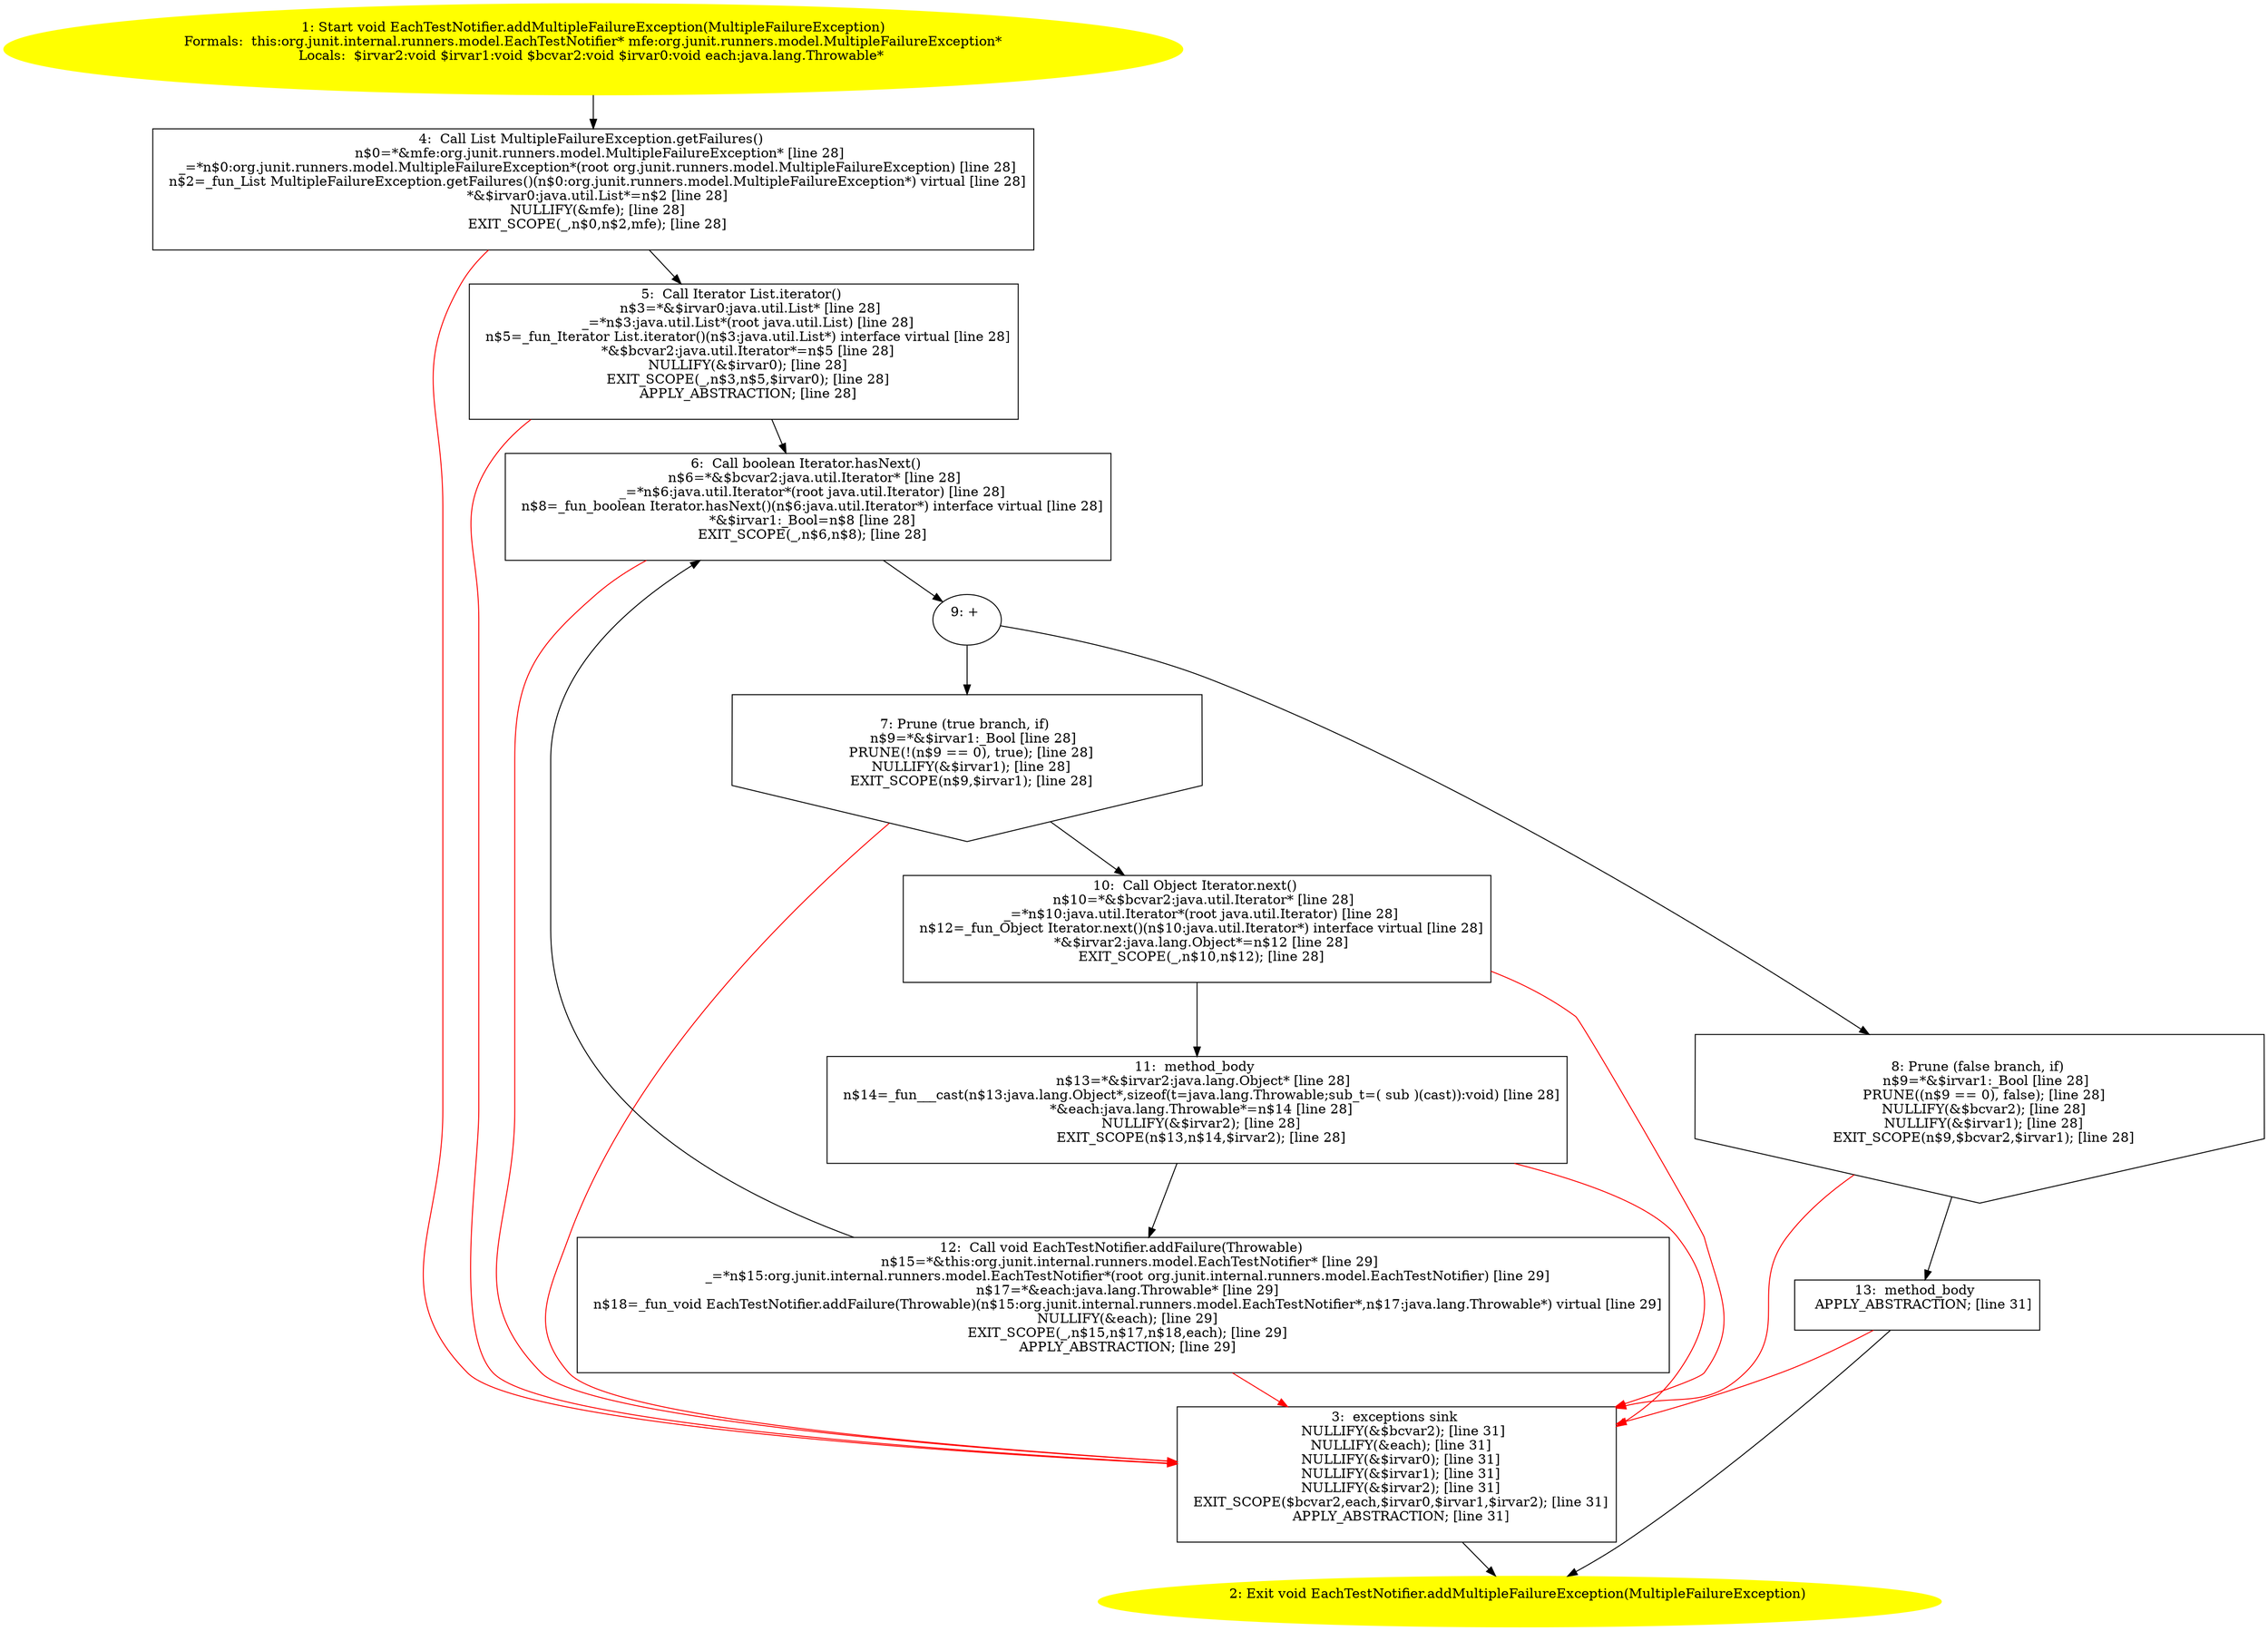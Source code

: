 /* @generated */
digraph cfg {
"org.junit.internal.runners.model.EachTestNotifier.addMultipleFailureException(org.junit.runners.mode.7c550a2fc9b3219cd741c1013d866888_1" [label="1: Start void EachTestNotifier.addMultipleFailureException(MultipleFailureException)\nFormals:  this:org.junit.internal.runners.model.EachTestNotifier* mfe:org.junit.runners.model.MultipleFailureException*\nLocals:  $irvar2:void $irvar1:void $bcvar2:void $irvar0:void each:java.lang.Throwable* \n  " color=yellow style=filled]
	

	 "org.junit.internal.runners.model.EachTestNotifier.addMultipleFailureException(org.junit.runners.mode.7c550a2fc9b3219cd741c1013d866888_1" -> "org.junit.internal.runners.model.EachTestNotifier.addMultipleFailureException(org.junit.runners.mode.7c550a2fc9b3219cd741c1013d866888_4" ;
"org.junit.internal.runners.model.EachTestNotifier.addMultipleFailureException(org.junit.runners.mode.7c550a2fc9b3219cd741c1013d866888_2" [label="2: Exit void EachTestNotifier.addMultipleFailureException(MultipleFailureException) \n  " color=yellow style=filled]
	

"org.junit.internal.runners.model.EachTestNotifier.addMultipleFailureException(org.junit.runners.mode.7c550a2fc9b3219cd741c1013d866888_3" [label="3:  exceptions sink \n   NULLIFY(&$bcvar2); [line 31]\n  NULLIFY(&each); [line 31]\n  NULLIFY(&$irvar0); [line 31]\n  NULLIFY(&$irvar1); [line 31]\n  NULLIFY(&$irvar2); [line 31]\n  EXIT_SCOPE($bcvar2,each,$irvar0,$irvar1,$irvar2); [line 31]\n  APPLY_ABSTRACTION; [line 31]\n " shape="box"]
	

	 "org.junit.internal.runners.model.EachTestNotifier.addMultipleFailureException(org.junit.runners.mode.7c550a2fc9b3219cd741c1013d866888_3" -> "org.junit.internal.runners.model.EachTestNotifier.addMultipleFailureException(org.junit.runners.mode.7c550a2fc9b3219cd741c1013d866888_2" ;
"org.junit.internal.runners.model.EachTestNotifier.addMultipleFailureException(org.junit.runners.mode.7c550a2fc9b3219cd741c1013d866888_4" [label="4:  Call List MultipleFailureException.getFailures() \n   n$0=*&mfe:org.junit.runners.model.MultipleFailureException* [line 28]\n  _=*n$0:org.junit.runners.model.MultipleFailureException*(root org.junit.runners.model.MultipleFailureException) [line 28]\n  n$2=_fun_List MultipleFailureException.getFailures()(n$0:org.junit.runners.model.MultipleFailureException*) virtual [line 28]\n  *&$irvar0:java.util.List*=n$2 [line 28]\n  NULLIFY(&mfe); [line 28]\n  EXIT_SCOPE(_,n$0,n$2,mfe); [line 28]\n " shape="box"]
	

	 "org.junit.internal.runners.model.EachTestNotifier.addMultipleFailureException(org.junit.runners.mode.7c550a2fc9b3219cd741c1013d866888_4" -> "org.junit.internal.runners.model.EachTestNotifier.addMultipleFailureException(org.junit.runners.mode.7c550a2fc9b3219cd741c1013d866888_5" ;
	 "org.junit.internal.runners.model.EachTestNotifier.addMultipleFailureException(org.junit.runners.mode.7c550a2fc9b3219cd741c1013d866888_4" -> "org.junit.internal.runners.model.EachTestNotifier.addMultipleFailureException(org.junit.runners.mode.7c550a2fc9b3219cd741c1013d866888_3" [color="red" ];
"org.junit.internal.runners.model.EachTestNotifier.addMultipleFailureException(org.junit.runners.mode.7c550a2fc9b3219cd741c1013d866888_5" [label="5:  Call Iterator List.iterator() \n   n$3=*&$irvar0:java.util.List* [line 28]\n  _=*n$3:java.util.List*(root java.util.List) [line 28]\n  n$5=_fun_Iterator List.iterator()(n$3:java.util.List*) interface virtual [line 28]\n  *&$bcvar2:java.util.Iterator*=n$5 [line 28]\n  NULLIFY(&$irvar0); [line 28]\n  EXIT_SCOPE(_,n$3,n$5,$irvar0); [line 28]\n  APPLY_ABSTRACTION; [line 28]\n " shape="box"]
	

	 "org.junit.internal.runners.model.EachTestNotifier.addMultipleFailureException(org.junit.runners.mode.7c550a2fc9b3219cd741c1013d866888_5" -> "org.junit.internal.runners.model.EachTestNotifier.addMultipleFailureException(org.junit.runners.mode.7c550a2fc9b3219cd741c1013d866888_6" ;
	 "org.junit.internal.runners.model.EachTestNotifier.addMultipleFailureException(org.junit.runners.mode.7c550a2fc9b3219cd741c1013d866888_5" -> "org.junit.internal.runners.model.EachTestNotifier.addMultipleFailureException(org.junit.runners.mode.7c550a2fc9b3219cd741c1013d866888_3" [color="red" ];
"org.junit.internal.runners.model.EachTestNotifier.addMultipleFailureException(org.junit.runners.mode.7c550a2fc9b3219cd741c1013d866888_6" [label="6:  Call boolean Iterator.hasNext() \n   n$6=*&$bcvar2:java.util.Iterator* [line 28]\n  _=*n$6:java.util.Iterator*(root java.util.Iterator) [line 28]\n  n$8=_fun_boolean Iterator.hasNext()(n$6:java.util.Iterator*) interface virtual [line 28]\n  *&$irvar1:_Bool=n$8 [line 28]\n  EXIT_SCOPE(_,n$6,n$8); [line 28]\n " shape="box"]
	

	 "org.junit.internal.runners.model.EachTestNotifier.addMultipleFailureException(org.junit.runners.mode.7c550a2fc9b3219cd741c1013d866888_6" -> "org.junit.internal.runners.model.EachTestNotifier.addMultipleFailureException(org.junit.runners.mode.7c550a2fc9b3219cd741c1013d866888_9" ;
	 "org.junit.internal.runners.model.EachTestNotifier.addMultipleFailureException(org.junit.runners.mode.7c550a2fc9b3219cd741c1013d866888_6" -> "org.junit.internal.runners.model.EachTestNotifier.addMultipleFailureException(org.junit.runners.mode.7c550a2fc9b3219cd741c1013d866888_3" [color="red" ];
"org.junit.internal.runners.model.EachTestNotifier.addMultipleFailureException(org.junit.runners.mode.7c550a2fc9b3219cd741c1013d866888_7" [label="7: Prune (true branch, if) \n   n$9=*&$irvar1:_Bool [line 28]\n  PRUNE(!(n$9 == 0), true); [line 28]\n  NULLIFY(&$irvar1); [line 28]\n  EXIT_SCOPE(n$9,$irvar1); [line 28]\n " shape="invhouse"]
	

	 "org.junit.internal.runners.model.EachTestNotifier.addMultipleFailureException(org.junit.runners.mode.7c550a2fc9b3219cd741c1013d866888_7" -> "org.junit.internal.runners.model.EachTestNotifier.addMultipleFailureException(org.junit.runners.mode.7c550a2fc9b3219cd741c1013d866888_10" ;
	 "org.junit.internal.runners.model.EachTestNotifier.addMultipleFailureException(org.junit.runners.mode.7c550a2fc9b3219cd741c1013d866888_7" -> "org.junit.internal.runners.model.EachTestNotifier.addMultipleFailureException(org.junit.runners.mode.7c550a2fc9b3219cd741c1013d866888_3" [color="red" ];
"org.junit.internal.runners.model.EachTestNotifier.addMultipleFailureException(org.junit.runners.mode.7c550a2fc9b3219cd741c1013d866888_8" [label="8: Prune (false branch, if) \n   n$9=*&$irvar1:_Bool [line 28]\n  PRUNE((n$9 == 0), false); [line 28]\n  NULLIFY(&$bcvar2); [line 28]\n  NULLIFY(&$irvar1); [line 28]\n  EXIT_SCOPE(n$9,$bcvar2,$irvar1); [line 28]\n " shape="invhouse"]
	

	 "org.junit.internal.runners.model.EachTestNotifier.addMultipleFailureException(org.junit.runners.mode.7c550a2fc9b3219cd741c1013d866888_8" -> "org.junit.internal.runners.model.EachTestNotifier.addMultipleFailureException(org.junit.runners.mode.7c550a2fc9b3219cd741c1013d866888_13" ;
	 "org.junit.internal.runners.model.EachTestNotifier.addMultipleFailureException(org.junit.runners.mode.7c550a2fc9b3219cd741c1013d866888_8" -> "org.junit.internal.runners.model.EachTestNotifier.addMultipleFailureException(org.junit.runners.mode.7c550a2fc9b3219cd741c1013d866888_3" [color="red" ];
"org.junit.internal.runners.model.EachTestNotifier.addMultipleFailureException(org.junit.runners.mode.7c550a2fc9b3219cd741c1013d866888_9" [label="9: + \n  " ]
	

	 "org.junit.internal.runners.model.EachTestNotifier.addMultipleFailureException(org.junit.runners.mode.7c550a2fc9b3219cd741c1013d866888_9" -> "org.junit.internal.runners.model.EachTestNotifier.addMultipleFailureException(org.junit.runners.mode.7c550a2fc9b3219cd741c1013d866888_7" ;
	 "org.junit.internal.runners.model.EachTestNotifier.addMultipleFailureException(org.junit.runners.mode.7c550a2fc9b3219cd741c1013d866888_9" -> "org.junit.internal.runners.model.EachTestNotifier.addMultipleFailureException(org.junit.runners.mode.7c550a2fc9b3219cd741c1013d866888_8" ;
"org.junit.internal.runners.model.EachTestNotifier.addMultipleFailureException(org.junit.runners.mode.7c550a2fc9b3219cd741c1013d866888_10" [label="10:  Call Object Iterator.next() \n   n$10=*&$bcvar2:java.util.Iterator* [line 28]\n  _=*n$10:java.util.Iterator*(root java.util.Iterator) [line 28]\n  n$12=_fun_Object Iterator.next()(n$10:java.util.Iterator*) interface virtual [line 28]\n  *&$irvar2:java.lang.Object*=n$12 [line 28]\n  EXIT_SCOPE(_,n$10,n$12); [line 28]\n " shape="box"]
	

	 "org.junit.internal.runners.model.EachTestNotifier.addMultipleFailureException(org.junit.runners.mode.7c550a2fc9b3219cd741c1013d866888_10" -> "org.junit.internal.runners.model.EachTestNotifier.addMultipleFailureException(org.junit.runners.mode.7c550a2fc9b3219cd741c1013d866888_11" ;
	 "org.junit.internal.runners.model.EachTestNotifier.addMultipleFailureException(org.junit.runners.mode.7c550a2fc9b3219cd741c1013d866888_10" -> "org.junit.internal.runners.model.EachTestNotifier.addMultipleFailureException(org.junit.runners.mode.7c550a2fc9b3219cd741c1013d866888_3" [color="red" ];
"org.junit.internal.runners.model.EachTestNotifier.addMultipleFailureException(org.junit.runners.mode.7c550a2fc9b3219cd741c1013d866888_11" [label="11:  method_body \n   n$13=*&$irvar2:java.lang.Object* [line 28]\n  n$14=_fun___cast(n$13:java.lang.Object*,sizeof(t=java.lang.Throwable;sub_t=( sub )(cast)):void) [line 28]\n  *&each:java.lang.Throwable*=n$14 [line 28]\n  NULLIFY(&$irvar2); [line 28]\n  EXIT_SCOPE(n$13,n$14,$irvar2); [line 28]\n " shape="box"]
	

	 "org.junit.internal.runners.model.EachTestNotifier.addMultipleFailureException(org.junit.runners.mode.7c550a2fc9b3219cd741c1013d866888_11" -> "org.junit.internal.runners.model.EachTestNotifier.addMultipleFailureException(org.junit.runners.mode.7c550a2fc9b3219cd741c1013d866888_12" ;
	 "org.junit.internal.runners.model.EachTestNotifier.addMultipleFailureException(org.junit.runners.mode.7c550a2fc9b3219cd741c1013d866888_11" -> "org.junit.internal.runners.model.EachTestNotifier.addMultipleFailureException(org.junit.runners.mode.7c550a2fc9b3219cd741c1013d866888_3" [color="red" ];
"org.junit.internal.runners.model.EachTestNotifier.addMultipleFailureException(org.junit.runners.mode.7c550a2fc9b3219cd741c1013d866888_12" [label="12:  Call void EachTestNotifier.addFailure(Throwable) \n   n$15=*&this:org.junit.internal.runners.model.EachTestNotifier* [line 29]\n  _=*n$15:org.junit.internal.runners.model.EachTestNotifier*(root org.junit.internal.runners.model.EachTestNotifier) [line 29]\n  n$17=*&each:java.lang.Throwable* [line 29]\n  n$18=_fun_void EachTestNotifier.addFailure(Throwable)(n$15:org.junit.internal.runners.model.EachTestNotifier*,n$17:java.lang.Throwable*) virtual [line 29]\n  NULLIFY(&each); [line 29]\n  EXIT_SCOPE(_,n$15,n$17,n$18,each); [line 29]\n  APPLY_ABSTRACTION; [line 29]\n " shape="box"]
	

	 "org.junit.internal.runners.model.EachTestNotifier.addMultipleFailureException(org.junit.runners.mode.7c550a2fc9b3219cd741c1013d866888_12" -> "org.junit.internal.runners.model.EachTestNotifier.addMultipleFailureException(org.junit.runners.mode.7c550a2fc9b3219cd741c1013d866888_6" ;
	 "org.junit.internal.runners.model.EachTestNotifier.addMultipleFailureException(org.junit.runners.mode.7c550a2fc9b3219cd741c1013d866888_12" -> "org.junit.internal.runners.model.EachTestNotifier.addMultipleFailureException(org.junit.runners.mode.7c550a2fc9b3219cd741c1013d866888_3" [color="red" ];
"org.junit.internal.runners.model.EachTestNotifier.addMultipleFailureException(org.junit.runners.mode.7c550a2fc9b3219cd741c1013d866888_13" [label="13:  method_body \n   APPLY_ABSTRACTION; [line 31]\n " shape="box"]
	

	 "org.junit.internal.runners.model.EachTestNotifier.addMultipleFailureException(org.junit.runners.mode.7c550a2fc9b3219cd741c1013d866888_13" -> "org.junit.internal.runners.model.EachTestNotifier.addMultipleFailureException(org.junit.runners.mode.7c550a2fc9b3219cd741c1013d866888_2" ;
	 "org.junit.internal.runners.model.EachTestNotifier.addMultipleFailureException(org.junit.runners.mode.7c550a2fc9b3219cd741c1013d866888_13" -> "org.junit.internal.runners.model.EachTestNotifier.addMultipleFailureException(org.junit.runners.mode.7c550a2fc9b3219cd741c1013d866888_3" [color="red" ];
}

